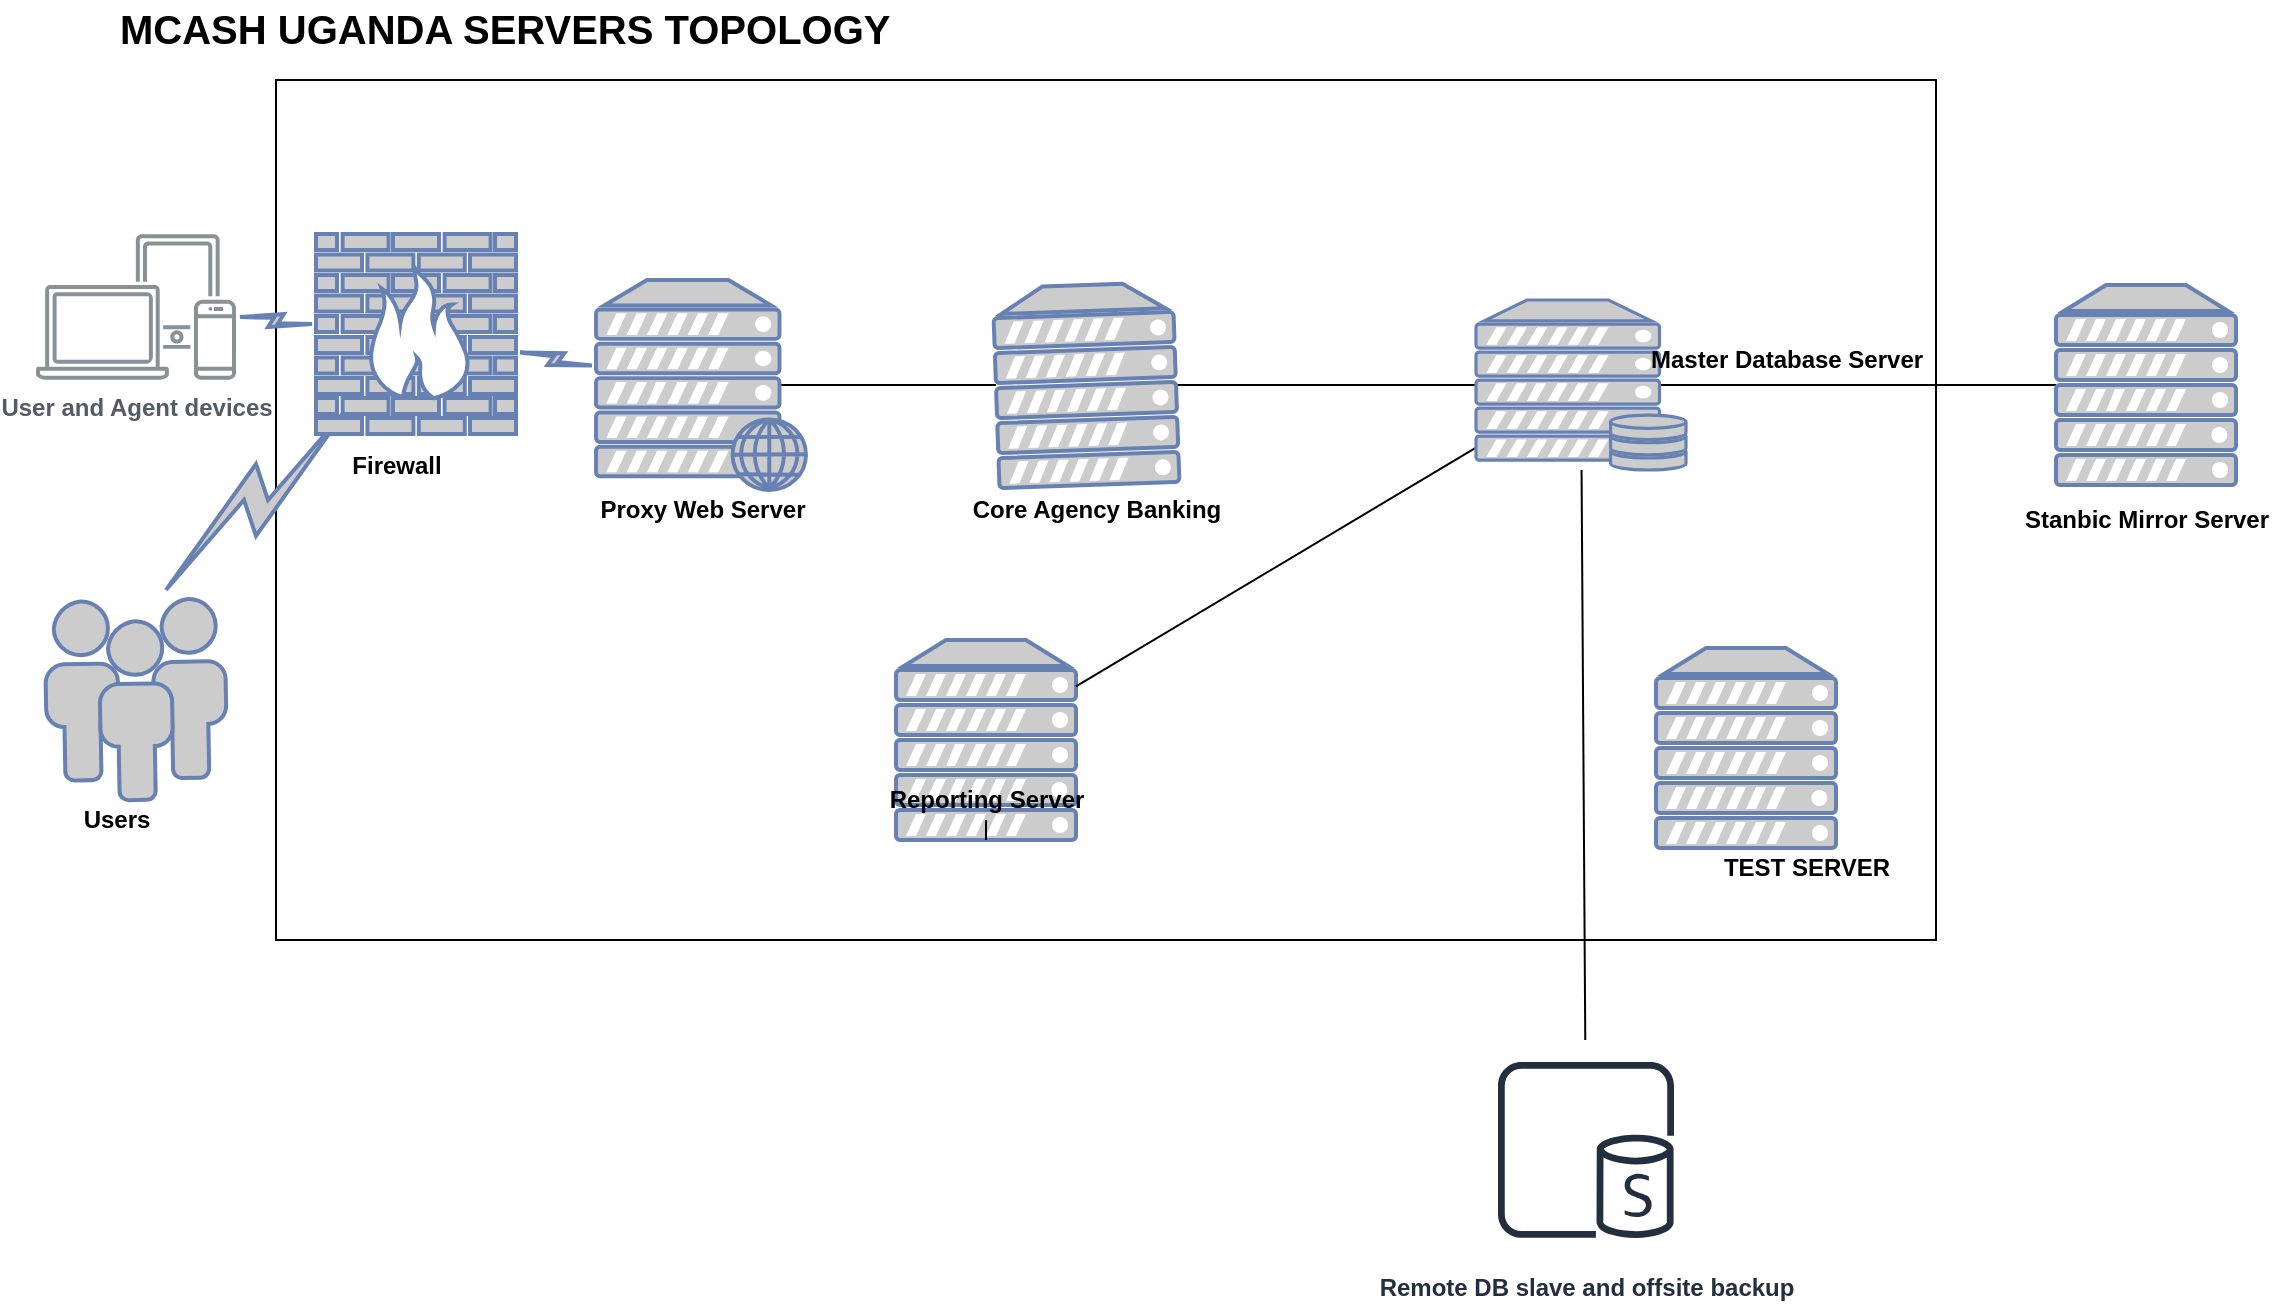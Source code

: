 <mxfile version="13.5.4" type="github">
  <diagram id="l2aKFoh6-Bn0gOPZ2l0T" name="Page-1">
    <mxGraphModel dx="2037" dy="482" grid="1" gridSize="10" guides="1" tooltips="1" connect="1" arrows="1" fold="1" page="1" pageScale="1" pageWidth="1169" pageHeight="827" background="none" math="0" shadow="0">
      <root>
        <mxCell id="0" />
        <mxCell id="1" parent="0" />
        <mxCell id="IGD-j1G_IqfU7hNhVimZ-64" value="" style="rounded=0;whiteSpace=wrap;html=1;" vertex="1" parent="1">
          <mxGeometry x="120" y="80" width="830" height="430" as="geometry" />
        </mxCell>
        <mxCell id="mpq5AgpwV83IM184FDqD-40" value="MCASH UGANDA SERVERS TOPOLOGY" style="text;html=1;resizable=1;points=[];autosize=0;align=left;verticalAlign=top;spacingTop=-4;fontSize=20;fontStyle=1" parent="1" vertex="1">
          <mxGeometry x="40" y="40" width="580" height="30" as="geometry" />
        </mxCell>
        <mxCell id="IGD-j1G_IqfU7hNhVimZ-35" style="rounded=0;orthogonalLoop=1;jettySize=auto;html=1;endArrow=none;endFill=0;exitX=0.88;exitY=0.5;exitDx=0;exitDy=0;exitPerimeter=0;" edge="1" parent="1" source="IGD-j1G_IqfU7hNhVimZ-1" target="IGD-j1G_IqfU7hNhVimZ-4">
          <mxGeometry relative="1" as="geometry" />
        </mxCell>
        <object label="" id="IGD-j1G_IqfU7hNhVimZ-1">
          <mxCell style="fontColor=#0066CC;verticalAlign=top;verticalLabelPosition=bottom;labelPosition=center;align=center;html=1;outlineConnect=0;fillColor=#CCCCCC;strokeColor=#6881B3;gradientColor=none;gradientDirection=north;strokeWidth=2;shape=mxgraph.networks.web_server;" vertex="1" parent="1">
            <mxGeometry x="280" y="180" width="105" height="105" as="geometry" />
          </mxCell>
        </object>
        <mxCell id="IGD-j1G_IqfU7hNhVimZ-2" value="" style="fontColor=#0066CC;verticalAlign=top;verticalLabelPosition=bottom;labelPosition=center;align=center;html=1;outlineConnect=0;fillColor=#CCCCCC;strokeColor=#6881B3;gradientColor=none;gradientDirection=north;strokeWidth=2;shape=mxgraph.networks.users;rotation=-1;" vertex="1" parent="1">
          <mxGeometry x="5" y="340" width="90" height="100" as="geometry" />
        </mxCell>
        <mxCell id="IGD-j1G_IqfU7hNhVimZ-36" style="edgeStyle=none;rounded=0;orthogonalLoop=1;jettySize=auto;html=1;endArrow=none;endFill=0;" edge="1" parent="1" source="IGD-j1G_IqfU7hNhVimZ-4" target="IGD-j1G_IqfU7hNhVimZ-29">
          <mxGeometry relative="1" as="geometry" />
        </mxCell>
        <mxCell id="IGD-j1G_IqfU7hNhVimZ-4" value="" style="fontColor=#0066CC;verticalAlign=top;verticalLabelPosition=bottom;labelPosition=center;align=center;html=1;outlineConnect=0;fillColor=#CCCCCC;strokeColor=#6881B3;gradientColor=none;gradientDirection=north;strokeWidth=2;shape=mxgraph.networks.server;rotation=-2;" vertex="1" parent="1">
          <mxGeometry x="480" y="182.5" width="90" height="100" as="geometry" />
        </mxCell>
        <mxCell id="IGD-j1G_IqfU7hNhVimZ-5" value="" style="fontColor=#0066CC;verticalAlign=top;verticalLabelPosition=bottom;labelPosition=center;align=center;html=1;outlineConnect=0;fillColor=#CCCCCC;strokeColor=#6881B3;gradientColor=none;gradientDirection=north;strokeWidth=2;shape=mxgraph.networks.server;" vertex="1" parent="1">
          <mxGeometry x="430" y="360" width="90" height="100" as="geometry" />
        </mxCell>
        <mxCell id="IGD-j1G_IqfU7hNhVimZ-7" value="&lt;b&gt;User and Agent devices&lt;/b&gt;" style="outlineConnect=0;gradientColor=none;fontColor=#545B64;strokeColor=none;fillColor=#879196;dashed=0;verticalLabelPosition=bottom;verticalAlign=top;align=center;html=1;fontSize=12;fontStyle=0;aspect=fixed;shape=mxgraph.aws4.illustration_devices;pointerEvents=1" vertex="1" parent="1">
          <mxGeometry y="157" width="100" height="73" as="geometry" />
        </mxCell>
        <mxCell id="IGD-j1G_IqfU7hNhVimZ-38" style="edgeStyle=none;rounded=0;orthogonalLoop=1;jettySize=auto;html=1;endArrow=none;endFill=0;" edge="1" parent="1" source="IGD-j1G_IqfU7hNhVimZ-29" target="IGD-j1G_IqfU7hNhVimZ-5">
          <mxGeometry relative="1" as="geometry" />
        </mxCell>
        <mxCell id="IGD-j1G_IqfU7hNhVimZ-41" style="edgeStyle=none;rounded=0;orthogonalLoop=1;jettySize=auto;html=1;endArrow=none;endFill=0;exitX=0.88;exitY=0.5;exitDx=0;exitDy=0;exitPerimeter=0;" edge="1" parent="1" source="IGD-j1G_IqfU7hNhVimZ-29" target="IGD-j1G_IqfU7hNhVimZ-40">
          <mxGeometry relative="1" as="geometry" />
        </mxCell>
        <mxCell id="IGD-j1G_IqfU7hNhVimZ-61" style="edgeStyle=none;rounded=0;orthogonalLoop=1;jettySize=auto;html=1;endArrow=none;endFill=0;" edge="1" parent="1" source="IGD-j1G_IqfU7hNhVimZ-29" target="IGD-j1G_IqfU7hNhVimZ-59">
          <mxGeometry relative="1" as="geometry" />
        </mxCell>
        <mxCell id="IGD-j1G_IqfU7hNhVimZ-29" value="" style="fontColor=#0066CC;verticalAlign=top;verticalLabelPosition=bottom;labelPosition=center;align=center;html=1;outlineConnect=0;fillColor=#CCCCCC;strokeColor=#6881B3;gradientColor=none;gradientDirection=north;strokeWidth=2;shape=mxgraph.networks.server_storage;" vertex="1" parent="1">
          <mxGeometry x="720" y="190" width="105" height="85" as="geometry" />
        </mxCell>
        <mxCell id="IGD-j1G_IqfU7hNhVimZ-33" value="" style="html=1;outlineConnect=0;fillColor=#CCCCCC;strokeColor=#6881B3;gradientColor=none;gradientDirection=north;strokeWidth=2;shape=mxgraph.networks.comm_link_edge;html=1;" edge="1" parent="1" source="IGD-j1G_IqfU7hNhVimZ-53" target="IGD-j1G_IqfU7hNhVimZ-1">
          <mxGeometry width="100" height="100" relative="1" as="geometry">
            <mxPoint x="140" y="260" as="sourcePoint" />
            <mxPoint x="240" y="160" as="targetPoint" />
          </mxGeometry>
        </mxCell>
        <mxCell id="IGD-j1G_IqfU7hNhVimZ-34" value="" style="html=1;outlineConnect=0;fillColor=#CCCCCC;strokeColor=#6881B3;gradientColor=none;gradientDirection=north;strokeWidth=2;shape=mxgraph.networks.comm_link_edge;html=1;" edge="1" parent="1">
          <mxGeometry width="100" height="100" relative="1" as="geometry">
            <mxPoint x="60" y="340" as="sourcePoint" />
            <mxPoint x="160" y="240" as="targetPoint" />
          </mxGeometry>
        </mxCell>
        <mxCell id="IGD-j1G_IqfU7hNhVimZ-39" value="" style="fontColor=#0066CC;verticalAlign=top;verticalLabelPosition=bottom;labelPosition=center;align=center;html=1;outlineConnect=0;fillColor=#CCCCCC;strokeColor=#6881B3;gradientColor=none;gradientDirection=north;strokeWidth=2;shape=mxgraph.networks.server;" vertex="1" parent="1">
          <mxGeometry x="810" y="364" width="90" height="100" as="geometry" />
        </mxCell>
        <mxCell id="IGD-j1G_IqfU7hNhVimZ-40" value="" style="fontColor=#0066CC;verticalAlign=top;verticalLabelPosition=bottom;labelPosition=center;align=center;html=1;outlineConnect=0;fillColor=#CCCCCC;strokeColor=#6881B3;gradientColor=none;gradientDirection=north;strokeWidth=2;shape=mxgraph.networks.server;" vertex="1" parent="1">
          <mxGeometry x="1010" y="182.5" width="90" height="100" as="geometry" />
        </mxCell>
        <mxCell id="IGD-j1G_IqfU7hNhVimZ-43" value="&lt;b&gt;Proxy Web Server&lt;/b&gt;" style="text;html=1;resizable=0;autosize=1;align=center;verticalAlign=middle;points=[];fillColor=none;strokeColor=none;rounded=0;" vertex="1" parent="1">
          <mxGeometry x="272.5" y="285" width="120" height="20" as="geometry" />
        </mxCell>
        <mxCell id="IGD-j1G_IqfU7hNhVimZ-44" value="&lt;b&gt;Core Agency Banking&lt;/b&gt;" style="text;html=1;resizable=0;autosize=1;align=center;verticalAlign=middle;points=[];fillColor=none;strokeColor=none;rounded=0;" vertex="1" parent="1">
          <mxGeometry x="460" y="285" width="140" height="20" as="geometry" />
        </mxCell>
        <mxCell id="IGD-j1G_IqfU7hNhVimZ-45" value="&lt;b&gt;Master Database Server&lt;/b&gt;" style="text;html=1;resizable=0;autosize=1;align=center;verticalAlign=middle;points=[];fillColor=none;strokeColor=none;rounded=0;" vertex="1" parent="1">
          <mxGeometry x="800" y="210" width="150" height="20" as="geometry" />
        </mxCell>
        <mxCell id="IGD-j1G_IqfU7hNhVimZ-58" style="edgeStyle=none;rounded=0;orthogonalLoop=1;jettySize=auto;html=1;endArrow=none;endFill=0;" edge="1" parent="1" source="IGD-j1G_IqfU7hNhVimZ-47" target="IGD-j1G_IqfU7hNhVimZ-5">
          <mxGeometry relative="1" as="geometry" />
        </mxCell>
        <mxCell id="IGD-j1G_IqfU7hNhVimZ-47" value="&lt;b&gt;Reporting Server&lt;/b&gt;" style="text;html=1;resizable=0;autosize=1;align=center;verticalAlign=middle;points=[];fillColor=none;strokeColor=none;rounded=0;" vertex="1" parent="1">
          <mxGeometry x="420" y="430" width="110" height="20" as="geometry" />
        </mxCell>
        <mxCell id="IGD-j1G_IqfU7hNhVimZ-48" value="&lt;b&gt;TEST SERVER&lt;/b&gt;" style="text;html=1;resizable=0;autosize=1;align=center;verticalAlign=middle;points=[];fillColor=none;strokeColor=none;rounded=0;" vertex="1" parent="1">
          <mxGeometry x="835" y="464" width="100" height="20" as="geometry" />
        </mxCell>
        <mxCell id="IGD-j1G_IqfU7hNhVimZ-50" value="&lt;b&gt;Stanbic Mirror Server&lt;/b&gt;" style="text;html=1;resizable=0;autosize=1;align=center;verticalAlign=middle;points=[];fillColor=none;strokeColor=none;rounded=0;" vertex="1" parent="1">
          <mxGeometry x="985" y="290" width="140" height="20" as="geometry" />
        </mxCell>
        <mxCell id="IGD-j1G_IqfU7hNhVimZ-53" value="" style="fontColor=#0066CC;verticalAlign=top;verticalLabelPosition=bottom;labelPosition=center;align=center;html=1;outlineConnect=0;fillColor=#CCCCCC;strokeColor=#6881B3;gradientColor=none;gradientDirection=north;strokeWidth=2;shape=mxgraph.networks.firewall;" vertex="1" parent="1">
          <mxGeometry x="140" y="157" width="100" height="100" as="geometry" />
        </mxCell>
        <mxCell id="IGD-j1G_IqfU7hNhVimZ-55" value="" style="html=1;outlineConnect=0;fillColor=#CCCCCC;strokeColor=#6881B3;gradientColor=none;gradientDirection=north;strokeWidth=2;shape=mxgraph.networks.comm_link_edge;html=1;" edge="1" parent="1" source="IGD-j1G_IqfU7hNhVimZ-7" target="IGD-j1G_IqfU7hNhVimZ-53">
          <mxGeometry width="100" height="100" relative="1" as="geometry">
            <mxPoint x="105" y="192.466" as="sourcePoint" />
            <mxPoint x="220" y="213.086" as="targetPoint" />
          </mxGeometry>
        </mxCell>
        <mxCell id="IGD-j1G_IqfU7hNhVimZ-59" value="&lt;b&gt;Remote DB slave and offsite backup&lt;/b&gt;" style="outlineConnect=0;fontColor=#232F3E;gradientColor=none;strokeColor=#232F3E;fillColor=#ffffff;dashed=0;verticalLabelPosition=bottom;verticalAlign=top;align=center;html=1;fontSize=12;fontStyle=0;aspect=fixed;shape=mxgraph.aws4.resourceIcon;resIcon=mxgraph.aws4.sql_replica;" vertex="1" parent="1">
          <mxGeometry x="720" y="560" width="110" height="110" as="geometry" />
        </mxCell>
        <mxCell id="IGD-j1G_IqfU7hNhVimZ-62" value="Users" style="text;html=1;resizable=0;autosize=1;align=center;verticalAlign=middle;points=[];fillColor=none;strokeColor=none;rounded=0;fontStyle=1" vertex="1" parent="1">
          <mxGeometry x="15" y="440" width="50" height="20" as="geometry" />
        </mxCell>
        <mxCell id="IGD-j1G_IqfU7hNhVimZ-63" value="Firewall" style="text;html=1;resizable=0;autosize=1;align=center;verticalAlign=middle;points=[];fillColor=none;strokeColor=none;rounded=0;fontStyle=1" vertex="1" parent="1">
          <mxGeometry x="150" y="262.5" width="60" height="20" as="geometry" />
        </mxCell>
      </root>
    </mxGraphModel>
  </diagram>
</mxfile>
